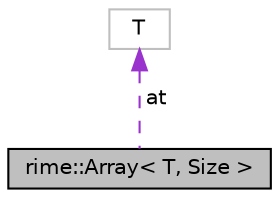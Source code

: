 digraph "rime::Array&lt; T, Size &gt;"
{
  edge [fontname="Helvetica",fontsize="10",labelfontname="Helvetica",labelfontsize="10"];
  node [fontname="Helvetica",fontsize="10",shape=record];
  Node1 [label="rime::Array\< T, Size \>",height=0.2,width=0.4,color="black", fillcolor="grey75", style="filled" fontcolor="black"];
  Node2 -> Node1 [dir="back",color="darkorchid3",fontsize="10",style="dashed",label=" at" ,fontname="Helvetica"];
  Node2 [label="T",height=0.2,width=0.4,color="grey75", fillcolor="white", style="filled"];
}
